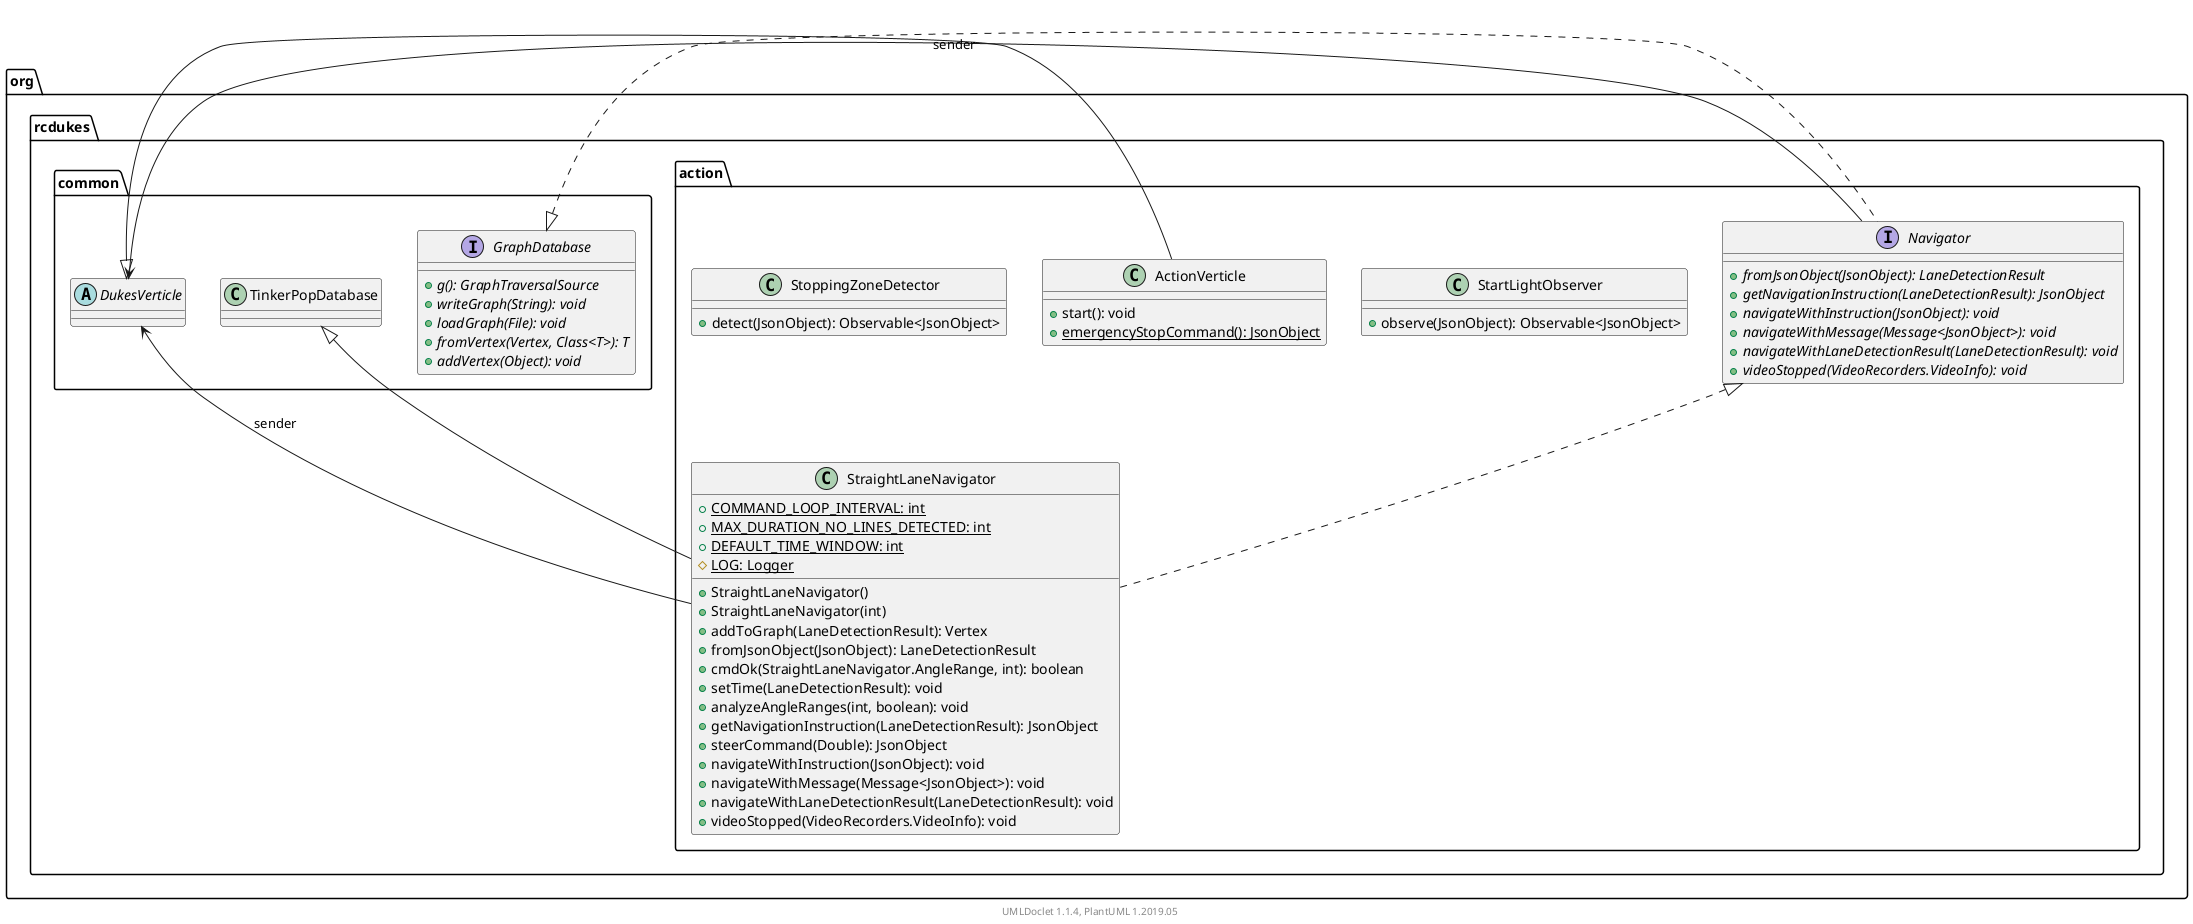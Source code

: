 @startuml

    namespace org.rcdukes.action {

        interface Navigator [[Navigator.html]] {
            {abstract} +fromJsonObject(JsonObject): LaneDetectionResult
            {abstract} +getNavigationInstruction(LaneDetectionResult): JsonObject
            {abstract} +navigateWithInstruction(JsonObject): void
            {abstract} +navigateWithMessage(Message<JsonObject>): void
            {abstract} +navigateWithLaneDetectionResult(LaneDetectionResult): void
            {abstract} +videoStopped(VideoRecorders.VideoInfo): void
        }

        class StartLightObserver [[StartLightObserver.html]] {
            +observe(JsonObject): Observable<JsonObject>
        }

        class ActionVerticle [[ActionVerticle.html]] {
            +start(): void
            {static} +emergencyStopCommand(): JsonObject
        }

        class StoppingZoneDetector [[StoppingZoneDetector.html]] {
            +detect(JsonObject): Observable<JsonObject>
        }

        class StraightLaneNavigator [[StraightLaneNavigator.html]] {
            {static} +COMMAND_LOOP_INTERVAL: int
            {static} +MAX_DURATION_NO_LINES_DETECTED: int
            {static} +DEFAULT_TIME_WINDOW: int
            {static} #LOG: Logger
            +StraightLaneNavigator()
            +StraightLaneNavigator(int)
            +addToGraph(LaneDetectionResult): Vertex
            +fromJsonObject(JsonObject): LaneDetectionResult
            +cmdOk(StraightLaneNavigator.AngleRange, int): boolean
            +setTime(LaneDetectionResult): void
            +analyzeAngleRanges(int, boolean): void
            +getNavigationInstruction(LaneDetectionResult): JsonObject
            +steerCommand(Double): JsonObject
            +navigateWithInstruction(JsonObject): void
            +navigateWithMessage(Message<JsonObject>): void
            +navigateWithLaneDetectionResult(LaneDetectionResult): void
            +videoStopped(VideoRecorders.VideoInfo): void
        }

        interface org.rcdukes.common.GraphDatabase {
            {abstract} +g(): GraphTraversalSource
            {abstract} +writeGraph(String): void
            {abstract} +loadGraph(File): void
            {abstract} +fromVertex(Vertex, Class<T>): T
            {abstract} +addVertex(Object): void
        }
        org.rcdukes.common.GraphDatabase <|.. Navigator

        abstract class org.rcdukes.common.DukesVerticle
        org.rcdukes.common.DukesVerticle <|-- ActionVerticle

        class org.rcdukes.common.TinkerPopDatabase
        org.rcdukes.common.TinkerPopDatabase <|-- StraightLaneNavigator

        Navigator <|.. StraightLaneNavigator

        Navigator --> org.rcdukes.common.DukesVerticle: sender

        StraightLaneNavigator --> org.rcdukes.common.DukesVerticle: sender

    }


    center footer UMLDoclet 1.1.4, PlantUML 1.2019.05
@enduml
